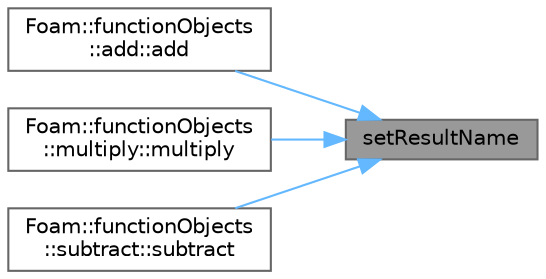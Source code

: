 digraph "setResultName"
{
 // LATEX_PDF_SIZE
  bgcolor="transparent";
  edge [fontname=Helvetica,fontsize=10,labelfontname=Helvetica,labelfontsize=10];
  node [fontname=Helvetica,fontsize=10,shape=box,height=0.2,width=0.4];
  rankdir="RL";
  Node1 [id="Node000001",label="setResultName",height=0.2,width=0.4,color="gray40", fillcolor="grey60", style="filled", fontcolor="black",tooltip=" "];
  Node1 -> Node2 [id="edge1_Node000001_Node000002",dir="back",color="steelblue1",style="solid",tooltip=" "];
  Node2 [id="Node000002",label="Foam::functionObjects\l::add::add",height=0.2,width=0.4,color="grey40", fillcolor="white", style="filled",URL="$classFoam_1_1functionObjects_1_1add.html#aa041e70ca1956bd0426ae0317697d671",tooltip=" "];
  Node1 -> Node3 [id="edge2_Node000001_Node000003",dir="back",color="steelblue1",style="solid",tooltip=" "];
  Node3 [id="Node000003",label="Foam::functionObjects\l::multiply::multiply",height=0.2,width=0.4,color="grey40", fillcolor="white", style="filled",URL="$classFoam_1_1functionObjects_1_1multiply.html#aebd0ff9b54137647039ecb51f3965b0f",tooltip=" "];
  Node1 -> Node4 [id="edge3_Node000001_Node000004",dir="back",color="steelblue1",style="solid",tooltip=" "];
  Node4 [id="Node000004",label="Foam::functionObjects\l::subtract::subtract",height=0.2,width=0.4,color="grey40", fillcolor="white", style="filled",URL="$classFoam_1_1functionObjects_1_1subtract.html#a7e209a5b47cc69ddeb4c78e96afb658b",tooltip=" "];
}
